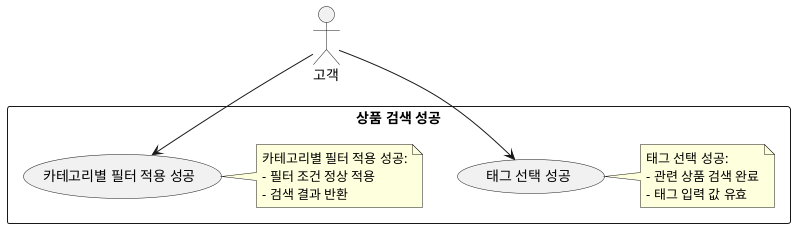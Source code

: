 @startuml
actor "고객" as Customer

rectangle "상품 검색 성공" {
  usecase "태그 선택 성공" as UC1_1_success
  note right
  태그 선택 성공:
  - 관련 상품 검색 완료
  - 태그 입력 값 유효
  end note

  usecase "카테고리별 필터 적용 성공" as UC1_2_success
  note right
  카테고리별 필터 적용 성공:
  - 필터 조건 정상 적용
  - 검색 결과 반환
  end note
}

Customer --> UC1_1_success
Customer --> UC1_2_success
@enduml
